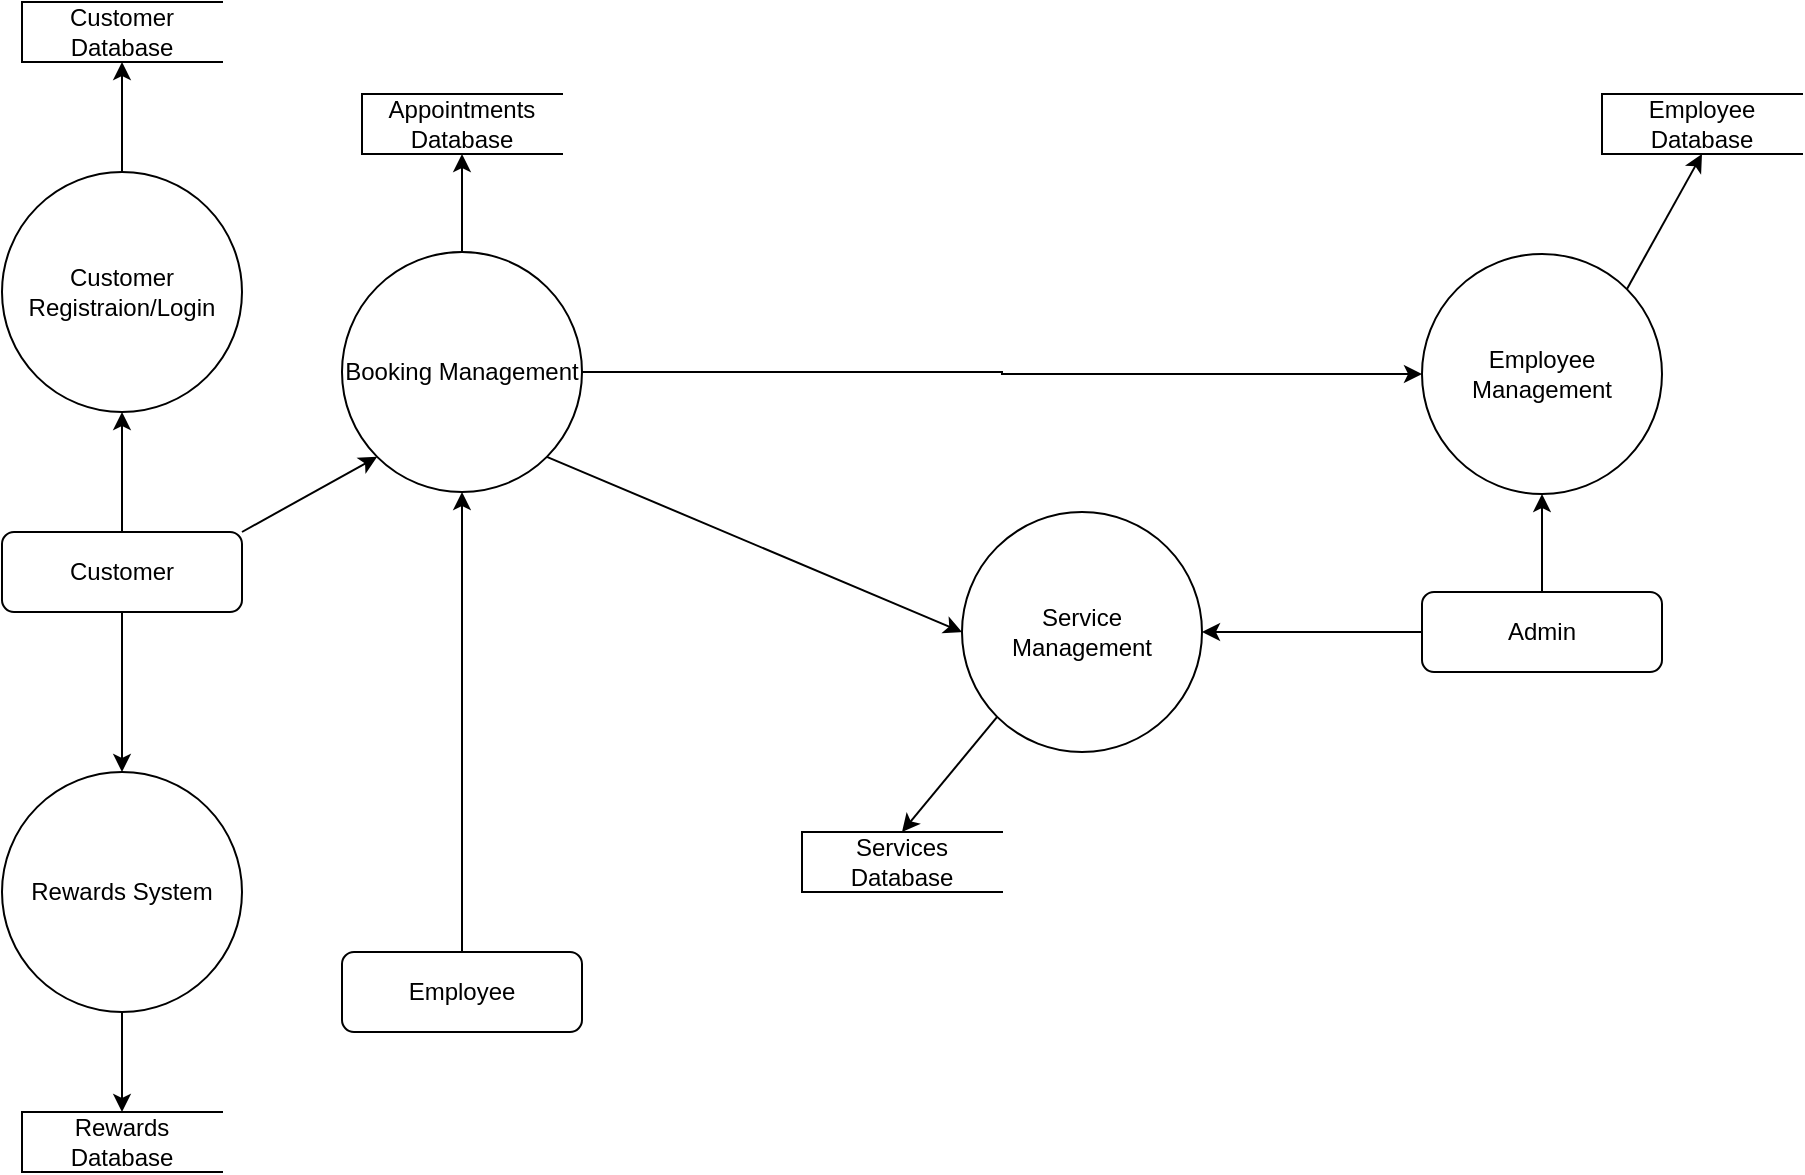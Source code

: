 <mxfile version="21.6.8" type="device">
  <diagram name="Page-1" id="9y3NoypZbG92Jk5fJG0F">
    <mxGraphModel dx="2074" dy="1196" grid="1" gridSize="10" guides="1" tooltips="1" connect="1" arrows="1" fold="1" page="1" pageScale="1" pageWidth="1600" pageHeight="900" math="0" shadow="0">
      <root>
        <mxCell id="0" />
        <mxCell id="1" parent="0" />
        <mxCell id="u_KvTty-VVXu-OJ58iKp-28" style="edgeStyle=orthogonalEdgeStyle;rounded=0;orthogonalLoop=1;jettySize=auto;html=1;exitX=0.5;exitY=0;exitDx=0;exitDy=0;entryX=0.5;entryY=1;entryDx=0;entryDy=0;" edge="1" parent="1" source="u_KvTty-VVXu-OJ58iKp-5" target="u_KvTty-VVXu-OJ58iKp-18">
          <mxGeometry relative="1" as="geometry" />
        </mxCell>
        <mxCell id="u_KvTty-VVXu-OJ58iKp-31" style="rounded=0;orthogonalLoop=1;jettySize=auto;html=1;exitX=1;exitY=0;exitDx=0;exitDy=0;entryX=0;entryY=1;entryDx=0;entryDy=0;" edge="1" parent="1" source="u_KvTty-VVXu-OJ58iKp-5" target="u_KvTty-VVXu-OJ58iKp-19">
          <mxGeometry relative="1" as="geometry" />
        </mxCell>
        <mxCell id="u_KvTty-VVXu-OJ58iKp-39" style="edgeStyle=orthogonalEdgeStyle;rounded=0;orthogonalLoop=1;jettySize=auto;html=1;entryX=0.5;entryY=0;entryDx=0;entryDy=0;" edge="1" parent="1" source="u_KvTty-VVXu-OJ58iKp-5" target="u_KvTty-VVXu-OJ58iKp-22">
          <mxGeometry relative="1" as="geometry" />
        </mxCell>
        <mxCell id="u_KvTty-VVXu-OJ58iKp-5" value="Customer" style="rounded=1;whiteSpace=wrap;html=1;" vertex="1" parent="1">
          <mxGeometry x="360" y="350" width="120" height="40" as="geometry" />
        </mxCell>
        <mxCell id="u_KvTty-VVXu-OJ58iKp-34" style="edgeStyle=orthogonalEdgeStyle;rounded=0;orthogonalLoop=1;jettySize=auto;html=1;exitX=0.5;exitY=0;exitDx=0;exitDy=0;entryX=0.5;entryY=1;entryDx=0;entryDy=0;" edge="1" parent="1" source="u_KvTty-VVXu-OJ58iKp-6" target="u_KvTty-VVXu-OJ58iKp-20">
          <mxGeometry relative="1" as="geometry" />
        </mxCell>
        <mxCell id="u_KvTty-VVXu-OJ58iKp-37" style="edgeStyle=orthogonalEdgeStyle;rounded=0;orthogonalLoop=1;jettySize=auto;html=1;exitX=0;exitY=0.5;exitDx=0;exitDy=0;entryX=1;entryY=0.5;entryDx=0;entryDy=0;" edge="1" parent="1" source="u_KvTty-VVXu-OJ58iKp-6" target="u_KvTty-VVXu-OJ58iKp-21">
          <mxGeometry relative="1" as="geometry" />
        </mxCell>
        <mxCell id="u_KvTty-VVXu-OJ58iKp-6" value="Admin" style="rounded=1;whiteSpace=wrap;html=1;" vertex="1" parent="1">
          <mxGeometry x="1070" y="380" width="120" height="40" as="geometry" />
        </mxCell>
        <mxCell id="u_KvTty-VVXu-OJ58iKp-41" style="edgeStyle=orthogonalEdgeStyle;rounded=0;orthogonalLoop=1;jettySize=auto;html=1;entryX=0.5;entryY=1;entryDx=0;entryDy=0;" edge="1" parent="1" source="u_KvTty-VVXu-OJ58iKp-8" target="u_KvTty-VVXu-OJ58iKp-19">
          <mxGeometry relative="1" as="geometry" />
        </mxCell>
        <mxCell id="u_KvTty-VVXu-OJ58iKp-8" value="Employee" style="rounded=1;whiteSpace=wrap;html=1;" vertex="1" parent="1">
          <mxGeometry x="530" y="560" width="120" height="40" as="geometry" />
        </mxCell>
        <mxCell id="u_KvTty-VVXu-OJ58iKp-30" style="edgeStyle=orthogonalEdgeStyle;rounded=0;orthogonalLoop=1;jettySize=auto;html=1;exitX=0.5;exitY=0;exitDx=0;exitDy=0;entryX=0.5;entryY=1;entryDx=0;entryDy=0;" edge="1" parent="1" source="u_KvTty-VVXu-OJ58iKp-18" target="u_KvTty-VVXu-OJ58iKp-23">
          <mxGeometry relative="1" as="geometry" />
        </mxCell>
        <mxCell id="u_KvTty-VVXu-OJ58iKp-18" value="Customer Registraion/Login" style="shape=ellipse;html=1;dashed=0;whiteSpace=wrap;perimeter=ellipsePerimeter;" vertex="1" parent="1">
          <mxGeometry x="360" y="170" width="120" height="120" as="geometry" />
        </mxCell>
        <mxCell id="u_KvTty-VVXu-OJ58iKp-43" style="edgeStyle=orthogonalEdgeStyle;rounded=0;orthogonalLoop=1;jettySize=auto;html=1;exitX=1;exitY=0.5;exitDx=0;exitDy=0;entryX=0;entryY=0.5;entryDx=0;entryDy=0;" edge="1" parent="1" source="u_KvTty-VVXu-OJ58iKp-19" target="u_KvTty-VVXu-OJ58iKp-20">
          <mxGeometry relative="1" as="geometry" />
        </mxCell>
        <mxCell id="u_KvTty-VVXu-OJ58iKp-44" style="edgeStyle=orthogonalEdgeStyle;rounded=0;orthogonalLoop=1;jettySize=auto;html=1;exitX=0.5;exitY=0;exitDx=0;exitDy=0;entryX=0.5;entryY=1;entryDx=0;entryDy=0;" edge="1" parent="1" source="u_KvTty-VVXu-OJ58iKp-19" target="u_KvTty-VVXu-OJ58iKp-24">
          <mxGeometry relative="1" as="geometry" />
        </mxCell>
        <mxCell id="u_KvTty-VVXu-OJ58iKp-45" style="rounded=0;orthogonalLoop=1;jettySize=auto;html=1;exitX=1;exitY=1;exitDx=0;exitDy=0;entryX=0;entryY=0.5;entryDx=0;entryDy=0;" edge="1" parent="1" source="u_KvTty-VVXu-OJ58iKp-19" target="u_KvTty-VVXu-OJ58iKp-21">
          <mxGeometry relative="1" as="geometry" />
        </mxCell>
        <mxCell id="u_KvTty-VVXu-OJ58iKp-19" value="Booking Management" style="shape=ellipse;html=1;dashed=0;whiteSpace=wrap;perimeter=ellipsePerimeter;" vertex="1" parent="1">
          <mxGeometry x="530" y="210" width="120" height="120" as="geometry" />
        </mxCell>
        <mxCell id="u_KvTty-VVXu-OJ58iKp-35" style="rounded=0;orthogonalLoop=1;jettySize=auto;html=1;exitX=1;exitY=0;exitDx=0;exitDy=0;entryX=0.5;entryY=1;entryDx=0;entryDy=0;" edge="1" parent="1" source="u_KvTty-VVXu-OJ58iKp-20" target="u_KvTty-VVXu-OJ58iKp-25">
          <mxGeometry relative="1" as="geometry" />
        </mxCell>
        <mxCell id="u_KvTty-VVXu-OJ58iKp-20" value="Employee Management" style="shape=ellipse;html=1;dashed=0;whiteSpace=wrap;perimeter=ellipsePerimeter;" vertex="1" parent="1">
          <mxGeometry x="1070" y="211" width="120" height="120" as="geometry" />
        </mxCell>
        <mxCell id="u_KvTty-VVXu-OJ58iKp-38" style="rounded=0;orthogonalLoop=1;jettySize=auto;html=1;exitX=0;exitY=1;exitDx=0;exitDy=0;entryX=0.5;entryY=0;entryDx=0;entryDy=0;" edge="1" parent="1" source="u_KvTty-VVXu-OJ58iKp-21" target="u_KvTty-VVXu-OJ58iKp-26">
          <mxGeometry relative="1" as="geometry" />
        </mxCell>
        <mxCell id="u_KvTty-VVXu-OJ58iKp-21" value="Service&lt;br&gt;Management" style="shape=ellipse;html=1;dashed=0;whiteSpace=wrap;perimeter=ellipsePerimeter;" vertex="1" parent="1">
          <mxGeometry x="840" y="340" width="120" height="120" as="geometry" />
        </mxCell>
        <mxCell id="u_KvTty-VVXu-OJ58iKp-40" style="edgeStyle=orthogonalEdgeStyle;rounded=0;orthogonalLoop=1;jettySize=auto;html=1;exitX=0.5;exitY=1;exitDx=0;exitDy=0;entryX=0.5;entryY=0;entryDx=0;entryDy=0;" edge="1" parent="1" source="u_KvTty-VVXu-OJ58iKp-22" target="u_KvTty-VVXu-OJ58iKp-27">
          <mxGeometry relative="1" as="geometry" />
        </mxCell>
        <mxCell id="u_KvTty-VVXu-OJ58iKp-22" value="Rewards System" style="shape=ellipse;html=1;dashed=0;whiteSpace=wrap;perimeter=ellipsePerimeter;" vertex="1" parent="1">
          <mxGeometry x="360" y="470" width="120" height="120" as="geometry" />
        </mxCell>
        <mxCell id="u_KvTty-VVXu-OJ58iKp-23" value="Customer Database" style="html=1;dashed=0;whiteSpace=wrap;shape=partialRectangle;right=0;" vertex="1" parent="1">
          <mxGeometry x="370" y="85" width="100" height="30" as="geometry" />
        </mxCell>
        <mxCell id="u_KvTty-VVXu-OJ58iKp-24" value="Appointments Database" style="html=1;dashed=0;whiteSpace=wrap;shape=partialRectangle;right=0;" vertex="1" parent="1">
          <mxGeometry x="540" y="131" width="100" height="30" as="geometry" />
        </mxCell>
        <mxCell id="u_KvTty-VVXu-OJ58iKp-25" value="Employee Database" style="html=1;dashed=0;whiteSpace=wrap;shape=partialRectangle;right=0;" vertex="1" parent="1">
          <mxGeometry x="1160" y="131" width="100" height="30" as="geometry" />
        </mxCell>
        <mxCell id="u_KvTty-VVXu-OJ58iKp-26" value="Services Database" style="html=1;dashed=0;whiteSpace=wrap;shape=partialRectangle;right=0;" vertex="1" parent="1">
          <mxGeometry x="760" y="500" width="100" height="30" as="geometry" />
        </mxCell>
        <mxCell id="u_KvTty-VVXu-OJ58iKp-27" value="Rewards Database" style="html=1;dashed=0;whiteSpace=wrap;shape=partialRectangle;right=0;" vertex="1" parent="1">
          <mxGeometry x="370" y="640" width="100" height="30" as="geometry" />
        </mxCell>
      </root>
    </mxGraphModel>
  </diagram>
</mxfile>
